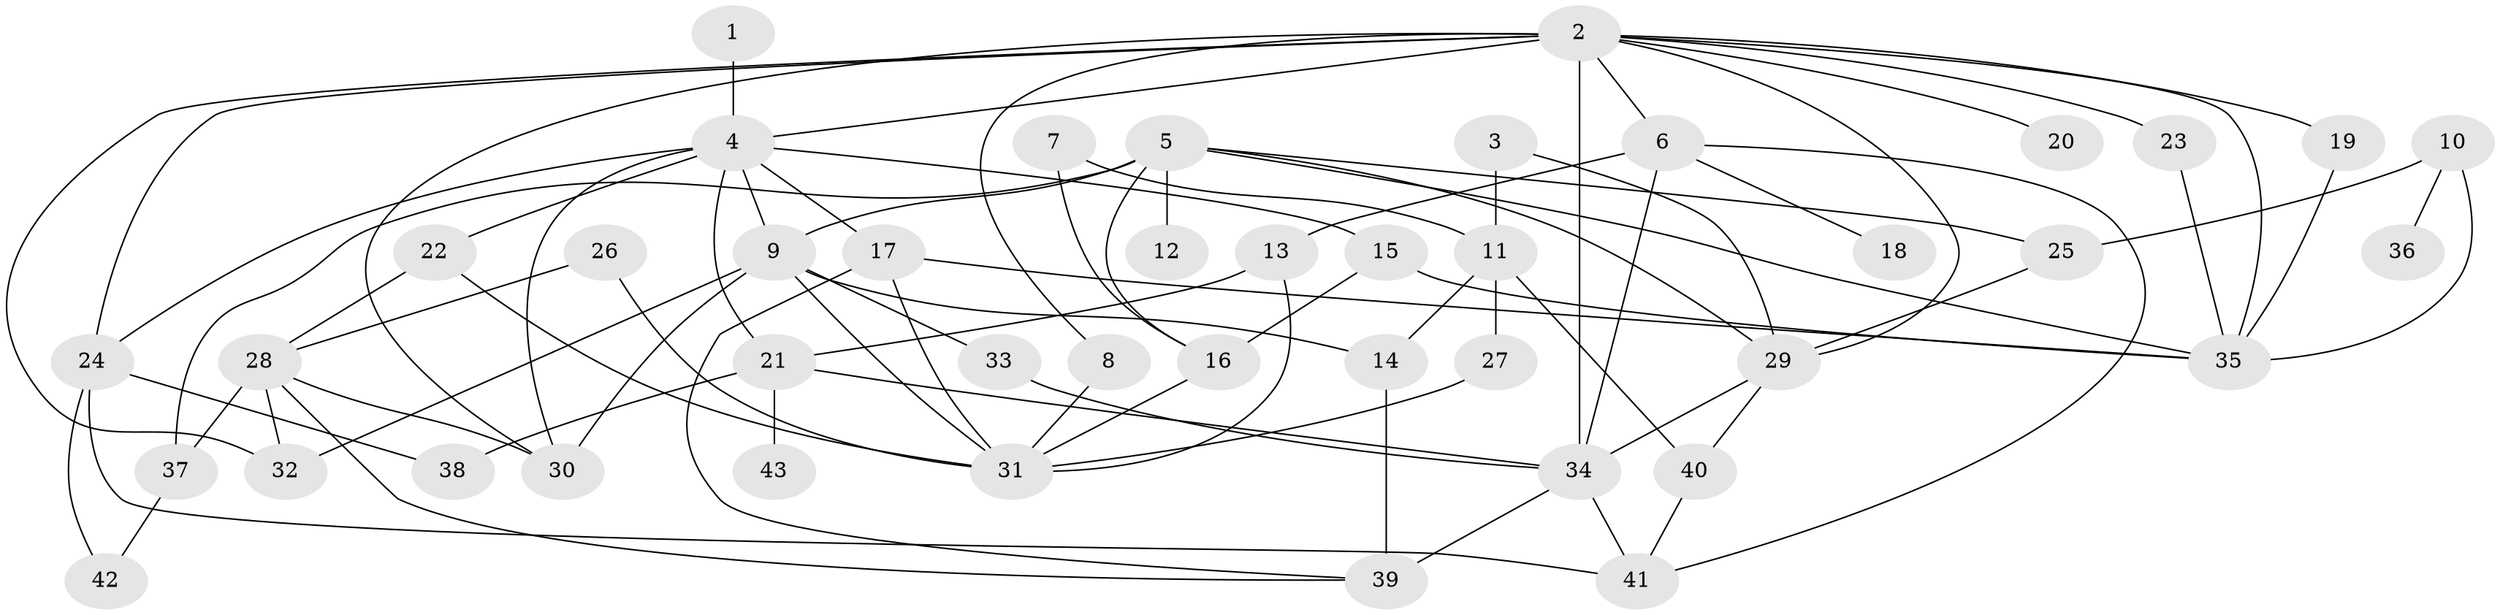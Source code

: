 // original degree distribution, {5: 0.09411764705882353, 8: 0.011764705882352941, 6: 0.058823529411764705, 1: 0.2, 3: 0.16470588235294117, 2: 0.2823529411764706, 7: 0.011764705882352941, 4: 0.17647058823529413}
// Generated by graph-tools (version 1.1) at 2025/25/03/09/25 03:25:30]
// undirected, 43 vertices, 81 edges
graph export_dot {
graph [start="1"]
  node [color=gray90,style=filled];
  1;
  2;
  3;
  4;
  5;
  6;
  7;
  8;
  9;
  10;
  11;
  12;
  13;
  14;
  15;
  16;
  17;
  18;
  19;
  20;
  21;
  22;
  23;
  24;
  25;
  26;
  27;
  28;
  29;
  30;
  31;
  32;
  33;
  34;
  35;
  36;
  37;
  38;
  39;
  40;
  41;
  42;
  43;
  1 -- 4 [weight=1.0];
  2 -- 4 [weight=1.0];
  2 -- 6 [weight=1.0];
  2 -- 8 [weight=1.0];
  2 -- 19 [weight=1.0];
  2 -- 20 [weight=1.0];
  2 -- 23 [weight=1.0];
  2 -- 24 [weight=1.0];
  2 -- 29 [weight=1.0];
  2 -- 30 [weight=1.0];
  2 -- 32 [weight=1.0];
  2 -- 34 [weight=2.0];
  2 -- 35 [weight=1.0];
  3 -- 11 [weight=1.0];
  3 -- 29 [weight=1.0];
  4 -- 9 [weight=1.0];
  4 -- 15 [weight=1.0];
  4 -- 17 [weight=1.0];
  4 -- 21 [weight=1.0];
  4 -- 22 [weight=1.0];
  4 -- 24 [weight=1.0];
  4 -- 30 [weight=1.0];
  5 -- 9 [weight=1.0];
  5 -- 12 [weight=1.0];
  5 -- 16 [weight=1.0];
  5 -- 25 [weight=1.0];
  5 -- 29 [weight=1.0];
  5 -- 35 [weight=1.0];
  5 -- 37 [weight=1.0];
  6 -- 13 [weight=1.0];
  6 -- 18 [weight=1.0];
  6 -- 34 [weight=1.0];
  6 -- 41 [weight=1.0];
  7 -- 11 [weight=1.0];
  7 -- 16 [weight=1.0];
  8 -- 31 [weight=1.0];
  9 -- 14 [weight=1.0];
  9 -- 30 [weight=1.0];
  9 -- 31 [weight=1.0];
  9 -- 32 [weight=1.0];
  9 -- 33 [weight=1.0];
  10 -- 25 [weight=1.0];
  10 -- 35 [weight=1.0];
  10 -- 36 [weight=1.0];
  11 -- 14 [weight=1.0];
  11 -- 27 [weight=1.0];
  11 -- 40 [weight=1.0];
  13 -- 21 [weight=1.0];
  13 -- 31 [weight=1.0];
  14 -- 39 [weight=1.0];
  15 -- 16 [weight=1.0];
  15 -- 35 [weight=1.0];
  16 -- 31 [weight=1.0];
  17 -- 31 [weight=1.0];
  17 -- 35 [weight=1.0];
  17 -- 39 [weight=1.0];
  19 -- 35 [weight=1.0];
  21 -- 34 [weight=1.0];
  21 -- 38 [weight=1.0];
  21 -- 43 [weight=1.0];
  22 -- 28 [weight=1.0];
  22 -- 31 [weight=1.0];
  23 -- 35 [weight=1.0];
  24 -- 38 [weight=1.0];
  24 -- 41 [weight=1.0];
  24 -- 42 [weight=1.0];
  25 -- 29 [weight=1.0];
  26 -- 28 [weight=1.0];
  26 -- 31 [weight=1.0];
  27 -- 31 [weight=1.0];
  28 -- 30 [weight=1.0];
  28 -- 32 [weight=1.0];
  28 -- 37 [weight=1.0];
  28 -- 39 [weight=1.0];
  29 -- 34 [weight=1.0];
  29 -- 40 [weight=1.0];
  33 -- 34 [weight=1.0];
  34 -- 39 [weight=2.0];
  34 -- 41 [weight=1.0];
  37 -- 42 [weight=1.0];
  40 -- 41 [weight=1.0];
}
